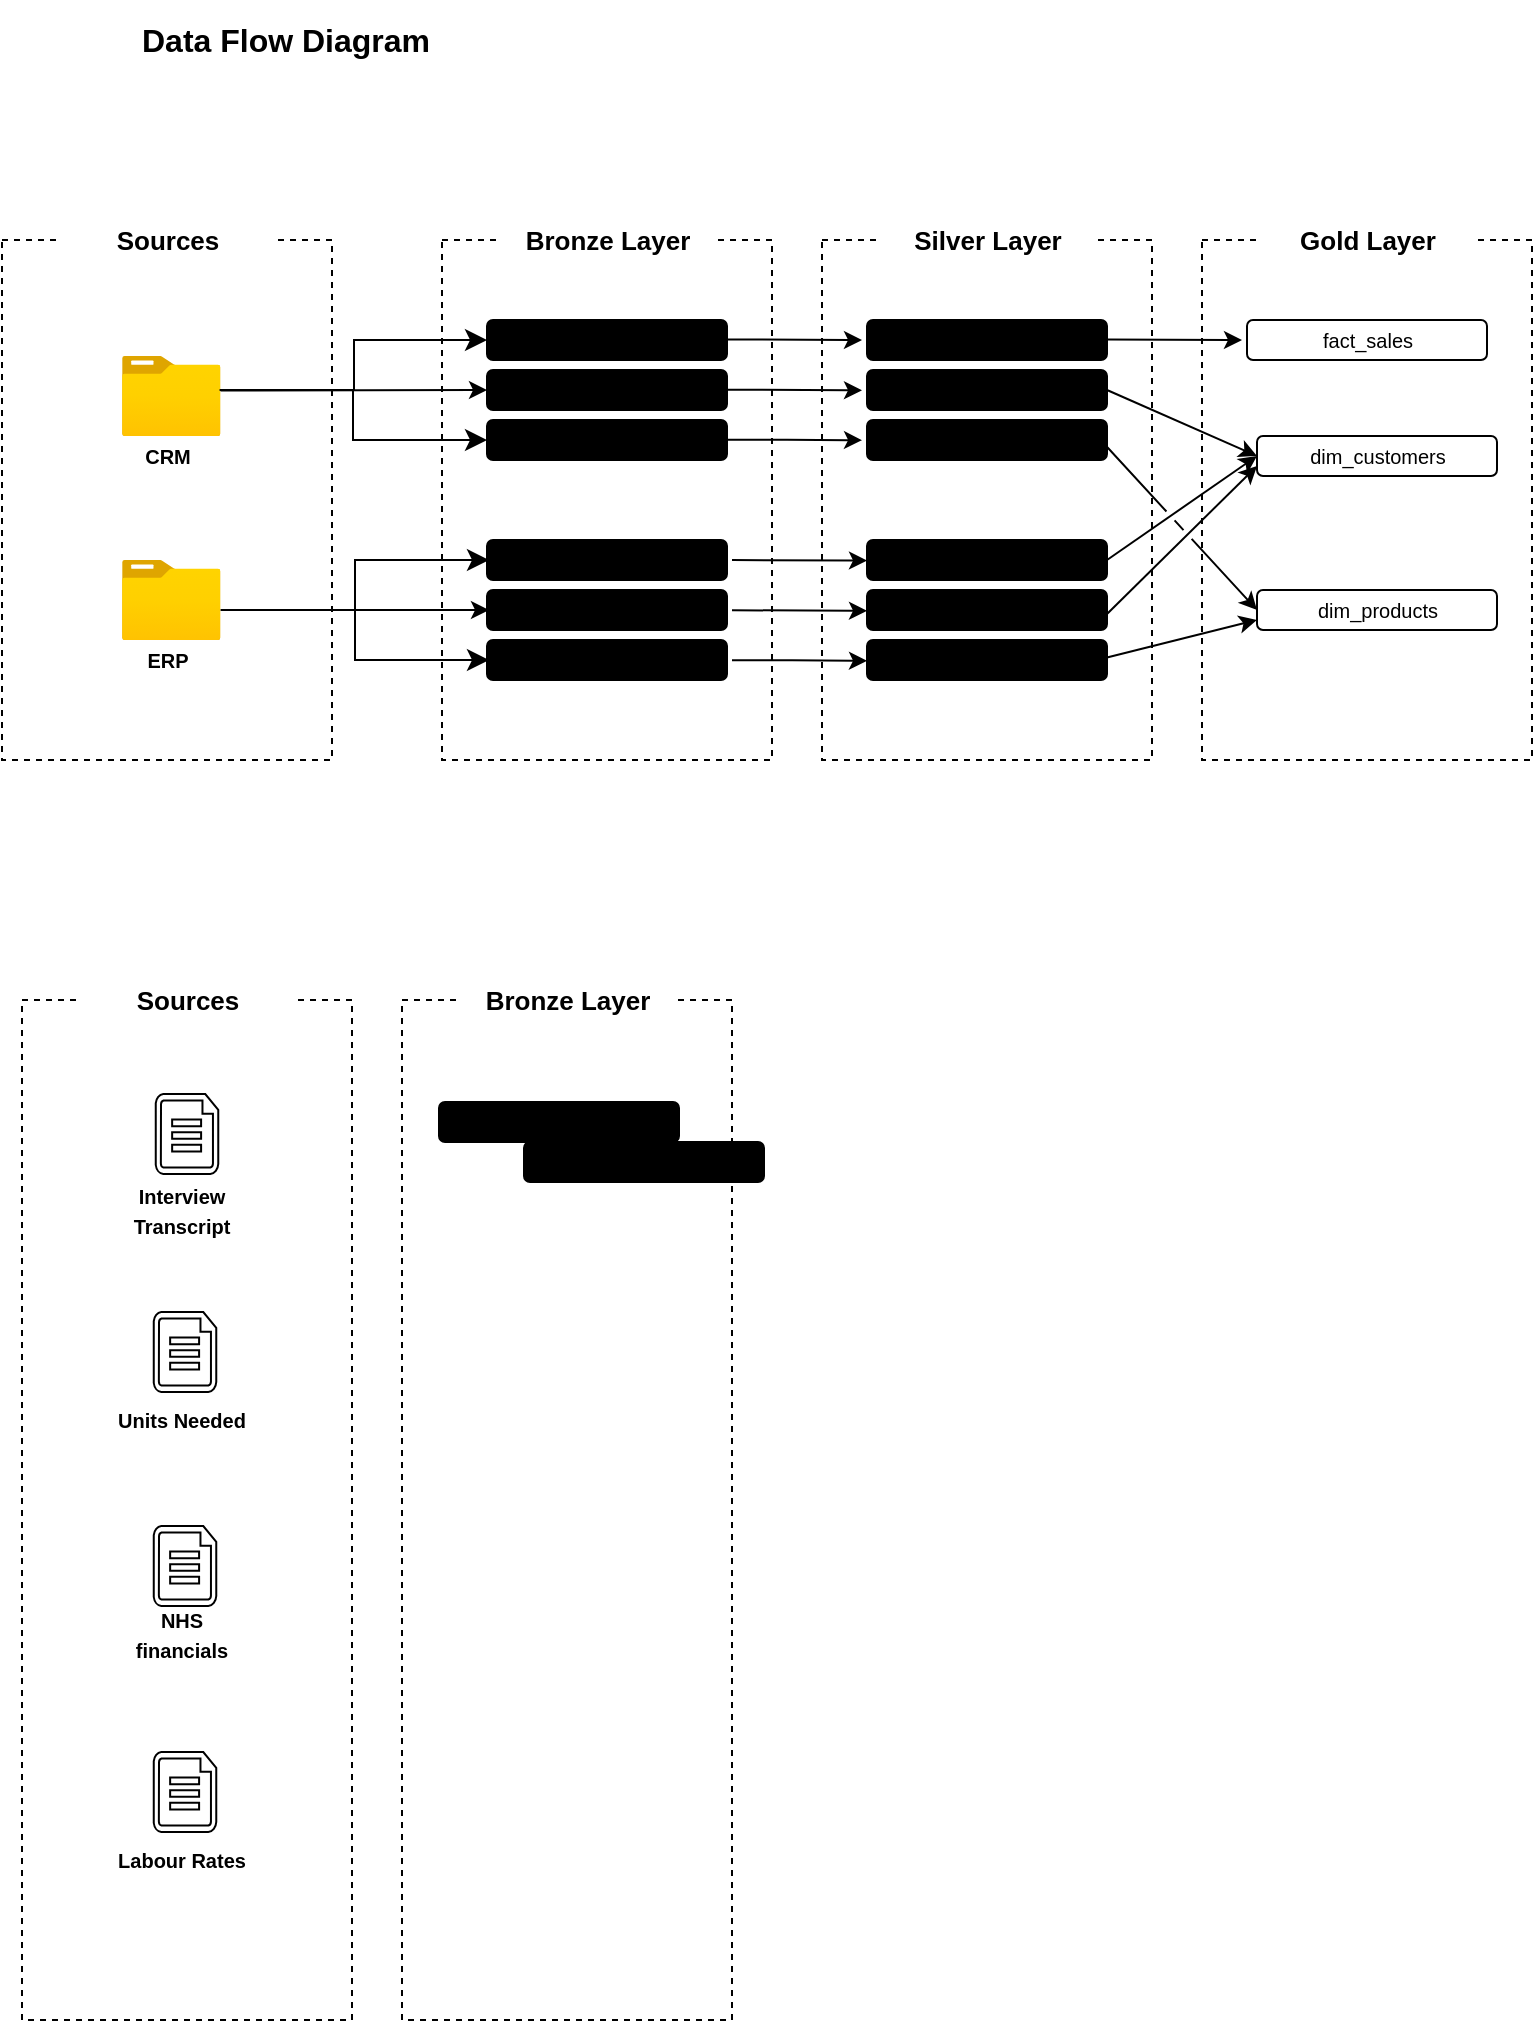 <mxfile version="28.2.1">
  <diagram name="Page-1" id="9TcvYCtM6bu5GCaJ1_Ae">
    <mxGraphModel dx="524" dy="331" grid="1" gridSize="10" guides="1" tooltips="1" connect="1" arrows="1" fold="1" page="1" pageScale="1" pageWidth="850" pageHeight="1100" math="0" shadow="0">
      <root>
        <mxCell id="0" />
        <mxCell id="1" parent="0" />
        <UserObject label="&lt;font style=&quot;font-size: 16px;&quot;&gt;&lt;b style=&quot;&quot;&gt;Data Flow Diagram&lt;/b&gt;&lt;/font&gt;" placeholders="1" name="Variable" id="DM3QBcFuHND1Db2Ao5bA-2">
          <mxCell style="text;html=1;strokeColor=none;fillColor=none;align=center;verticalAlign=middle;whiteSpace=wrap;overflow=hidden;" vertex="1" parent="1">
            <mxGeometry x="147" y="200" width="250" height="40" as="geometry" />
          </mxCell>
        </UserObject>
        <mxCell id="DM3QBcFuHND1Db2Ao5bA-3" value="" style="rounded=0;whiteSpace=wrap;html=1;fillColor=none;dashed=1;" vertex="1" parent="1">
          <mxGeometry x="130" y="320" width="165" height="260" as="geometry" />
        </mxCell>
        <UserObject label="&lt;font style=&quot;font-size: 13px;&quot;&gt;&lt;b style=&quot;&quot;&gt;Sources&lt;/b&gt;&lt;/font&gt;" placeholders="1" name="Variable" id="DM3QBcFuHND1Db2Ao5bA-4">
          <mxCell style="text;html=1;strokeColor=none;fillColor=default;align=center;verticalAlign=middle;whiteSpace=wrap;overflow=hidden;" vertex="1" parent="1">
            <mxGeometry x="157.5" y="300" width="110" height="40" as="geometry" />
          </mxCell>
        </UserObject>
        <mxCell id="DM3QBcFuHND1Db2Ao5bA-5" value="" style="image;aspect=fixed;html=1;points=[];align=center;fontSize=12;image=img/lib/azure2/general/Folder_Blank.svg;" vertex="1" parent="1">
          <mxGeometry x="190" y="378" width="49.29" height="40" as="geometry" />
        </mxCell>
        <UserObject label="&lt;font style=&quot;font-size: 10px;&quot;&gt;&lt;b style=&quot;&quot;&gt;CRM&lt;/b&gt;&lt;/font&gt;" placeholders="1" name="Variable" id="DM3QBcFuHND1Db2Ao5bA-6">
          <mxCell style="text;html=1;strokeColor=none;fillColor=none;align=center;verticalAlign=middle;whiteSpace=wrap;overflow=hidden;" vertex="1" parent="1">
            <mxGeometry x="177.5" y="408" width="70" height="40" as="geometry" />
          </mxCell>
        </UserObject>
        <mxCell id="DM3QBcFuHND1Db2Ao5bA-7" value="" style="image;aspect=fixed;html=1;points=[];align=center;fontSize=12;image=img/lib/azure2/general/Folder_Blank.svg;" vertex="1" parent="1">
          <mxGeometry x="190" y="480" width="49.29" height="40" as="geometry" />
        </mxCell>
        <UserObject label="&lt;span style=&quot;font-size: 10px;&quot;&gt;&lt;b&gt;ERP&lt;/b&gt;&lt;/span&gt;" placeholders="1" name="Variable" id="DM3QBcFuHND1Db2Ao5bA-8">
          <mxCell style="text;html=1;strokeColor=none;fillColor=none;align=center;verticalAlign=middle;whiteSpace=wrap;overflow=hidden;" vertex="1" parent="1">
            <mxGeometry x="177.5" y="510" width="70" height="40" as="geometry" />
          </mxCell>
        </UserObject>
        <mxCell id="DM3QBcFuHND1Db2Ao5bA-9" value="" style="rounded=0;whiteSpace=wrap;html=1;fillColor=none;dashed=1;" vertex="1" parent="1">
          <mxGeometry x="350" y="320" width="165" height="260" as="geometry" />
        </mxCell>
        <UserObject label="&lt;span style=&quot;font-size: 13px;&quot;&gt;&lt;b&gt;&lt;font style=&quot;color: light-dark(rgb(0, 0, 0), rgb(0, 0, 0));&quot;&gt;Bronze Layer&lt;/font&gt;&lt;/b&gt;&lt;/span&gt;" placeholders="1" name="Variable" id="DM3QBcFuHND1Db2Ao5bA-10">
          <mxCell style="text;html=1;strokeColor=none;fillColor=light-dark(#FFFFFF,#F4A261);align=center;verticalAlign=middle;whiteSpace=wrap;overflow=hidden;" vertex="1" parent="1">
            <mxGeometry x="377.5" y="300" width="110" height="40" as="geometry" />
          </mxCell>
        </UserObject>
        <mxCell id="DM3QBcFuHND1Db2Ao5bA-11" value="&lt;font style=&quot;color: light-dark(rgb(0, 0, 0), rgb(0, 0, 0)); font-size: 10px;&quot;&gt;crm_sales_details&lt;/font&gt;" style="rounded=1;whiteSpace=wrap;html=1;strokeColor=light-dark(#000000,#1A2929);fillColor=light-dark(#000000,#F4A261);" vertex="1" parent="1">
          <mxGeometry x="372.5" y="360" width="120" height="20" as="geometry" />
        </mxCell>
        <mxCell id="DM3QBcFuHND1Db2Ao5bA-12" value="&lt;font style=&quot;color: light-dark(rgb(0, 0, 0), rgb(0, 0, 0)); font-size: 10px;&quot;&gt;crm_cust_info&lt;/font&gt;" style="rounded=1;whiteSpace=wrap;html=1;strokeColor=light-dark(#000000,#1A2929);fillColor=light-dark(#000000,#F4A261);" vertex="1" parent="1">
          <mxGeometry x="372.5" y="385" width="120" height="20" as="geometry" />
        </mxCell>
        <mxCell id="DM3QBcFuHND1Db2Ao5bA-13" value="&lt;font style=&quot;color: light-dark(rgb(0, 0, 0), rgb(0, 0, 0)); font-size: 10px;&quot;&gt;crm_prd_info&lt;/font&gt;" style="rounded=1;whiteSpace=wrap;html=1;strokeColor=light-dark(#000000,#1A2929);fillColor=light-dark(#000000,#F4A261);" vertex="1" parent="1">
          <mxGeometry x="372.5" y="410" width="120" height="20" as="geometry" />
        </mxCell>
        <mxCell id="DM3QBcFuHND1Db2Ao5bA-14" value="&lt;font style=&quot;color: light-dark(rgb(0, 0, 0), rgb(0, 0, 0)); font-size: 10px;&quot;&gt;erp_cust_info&lt;/font&gt;" style="rounded=1;whiteSpace=wrap;html=1;strokeColor=light-dark(#000000,#1A2929);fillColor=light-dark(#000000,#F4A261);" vertex="1" parent="1">
          <mxGeometry x="372.5" y="470" width="120" height="20" as="geometry" />
        </mxCell>
        <mxCell id="DM3QBcFuHND1Db2Ao5bA-15" value="&lt;font style=&quot;color: light-dark(rgb(0, 0, 0), rgb(0, 0, 0)); font-size: 10px;&quot;&gt;erp_loc_a101&lt;/font&gt;" style="rounded=1;whiteSpace=wrap;html=1;strokeColor=light-dark(#000000,#1A2929);fillColor=light-dark(#000000,#F4A261);" vertex="1" parent="1">
          <mxGeometry x="372.5" y="495" width="120" height="20" as="geometry" />
        </mxCell>
        <mxCell id="DM3QBcFuHND1Db2Ao5bA-16" value="&lt;font style=&quot;color: light-dark(rgb(0, 0, 0), rgb(0, 0, 0)); font-size: 10px;&quot;&gt;erp_px_cat_g1v2&lt;/font&gt;" style="rounded=1;whiteSpace=wrap;html=1;strokeColor=light-dark(#000000,#1A2929);fillColor=light-dark(#000000,#F4A261);" vertex="1" parent="1">
          <mxGeometry x="372.5" y="520" width="120" height="20" as="geometry" />
        </mxCell>
        <mxCell id="DM3QBcFuHND1Db2Ao5bA-17" value="" style="rounded=0;whiteSpace=wrap;html=1;fillColor=none;dashed=1;" vertex="1" parent="1">
          <mxGeometry x="540" y="320" width="165" height="260" as="geometry" />
        </mxCell>
        <UserObject label="&lt;span style=&quot;font-size: 13px;&quot;&gt;&lt;b&gt;&lt;font style=&quot;color: light-dark(rgb(0, 0, 0), rgb(0, 0, 0));&quot;&gt;Silver Layer&lt;/font&gt;&lt;/b&gt;&lt;/span&gt;" placeholders="1" name="Variable" id="DM3QBcFuHND1Db2Ao5bA-18">
          <mxCell style="text;html=1;strokeColor=none;fillColor=light-dark(#FFFFFF,#D6CCC2);align=center;verticalAlign=middle;whiteSpace=wrap;overflow=hidden;" vertex="1" parent="1">
            <mxGeometry x="567.5" y="300" width="110" height="40" as="geometry" />
          </mxCell>
        </UserObject>
        <mxCell id="DM3QBcFuHND1Db2Ao5bA-19" value="&lt;font style=&quot;color: light-dark(rgb(0, 0, 0), rgb(0, 0, 0)); font-size: 10px;&quot;&gt;crm_sales_details&lt;/font&gt;" style="rounded=1;whiteSpace=wrap;html=1;strokeColor=light-dark(#000000,#1A2929);fillColor=light-dark(#000000,#D6CCC2);" vertex="1" parent="1">
          <mxGeometry x="562.5" y="360" width="120" height="20" as="geometry" />
        </mxCell>
        <mxCell id="DM3QBcFuHND1Db2Ao5bA-20" value="&lt;font style=&quot;color: light-dark(rgb(0, 0, 0), rgb(0, 0, 0)); font-size: 10px;&quot;&gt;crm_cust_info&lt;/font&gt;" style="rounded=1;whiteSpace=wrap;html=1;strokeColor=light-dark(#000000,#1A2929);fillColor=light-dark(#000000,#D6CCC2);" vertex="1" parent="1">
          <mxGeometry x="562.5" y="385" width="120" height="20" as="geometry" />
        </mxCell>
        <mxCell id="DM3QBcFuHND1Db2Ao5bA-21" value="&lt;font style=&quot;color: light-dark(rgb(0, 0, 0), rgb(0, 0, 0)); font-size: 10px;&quot;&gt;crm_prd_info&lt;/font&gt;" style="rounded=1;whiteSpace=wrap;html=1;strokeColor=light-dark(#000000,#1A2929);fillColor=light-dark(#000000,#D6CCC2);" vertex="1" parent="1">
          <mxGeometry x="562.5" y="410" width="120" height="20" as="geometry" />
        </mxCell>
        <mxCell id="DM3QBcFuHND1Db2Ao5bA-22" value="&lt;font style=&quot;color: light-dark(rgb(0, 0, 0), rgb(0, 0, 0)); font-size: 10px;&quot;&gt;erp_cust_info&lt;/font&gt;" style="rounded=1;whiteSpace=wrap;html=1;strokeColor=light-dark(#000000,#1A2929);fillColor=light-dark(#000000,#D6CCC2);" vertex="1" parent="1">
          <mxGeometry x="562.5" y="470" width="120" height="20" as="geometry" />
        </mxCell>
        <mxCell id="DM3QBcFuHND1Db2Ao5bA-23" value="&lt;font style=&quot;color: light-dark(rgb(0, 0, 0), rgb(0, 0, 0)); font-size: 10px;&quot;&gt;erp_loc_a101&lt;/font&gt;" style="rounded=1;whiteSpace=wrap;html=1;strokeColor=light-dark(#000000,#1A2929);fillColor=light-dark(#000000,#D6CCC2);" vertex="1" parent="1">
          <mxGeometry x="562.5" y="495" width="120" height="20" as="geometry" />
        </mxCell>
        <mxCell id="DM3QBcFuHND1Db2Ao5bA-24" value="&lt;font style=&quot;color: light-dark(rgb(0, 0, 0), rgb(0, 0, 0)); font-size: 10px;&quot;&gt;erp_px_cat_g1v2&lt;/font&gt;" style="rounded=1;whiteSpace=wrap;html=1;strokeColor=light-dark(#000000,#1A2929);fillColor=light-dark(#000000,#D6CCC2);" vertex="1" parent="1">
          <mxGeometry x="562.5" y="520" width="120" height="20" as="geometry" />
        </mxCell>
        <mxCell id="DM3QBcFuHND1Db2Ao5bA-25" value="" style="endArrow=classic;html=1;rounded=0;exitX=1;exitY=0.432;exitDx=0;exitDy=0;exitPerimeter=0;entryX=0;entryY=0.5;entryDx=0;entryDy=0;" edge="1" parent="1" source="DM3QBcFuHND1Db2Ao5bA-5" target="DM3QBcFuHND1Db2Ao5bA-12">
          <mxGeometry width="50" height="50" relative="1" as="geometry">
            <mxPoint x="290" y="420" as="sourcePoint" />
            <mxPoint x="340" y="370" as="targetPoint" />
          </mxGeometry>
        </mxCell>
        <mxCell id="DM3QBcFuHND1Db2Ao5bA-26" value="" style="edgeStyle=elbowEdgeStyle;elbow=horizontal;endArrow=classic;html=1;curved=0;rounded=0;endSize=8;startSize=8;entryX=0;entryY=0.5;entryDx=0;entryDy=0;" edge="1" parent="1" target="DM3QBcFuHND1Db2Ao5bA-11">
          <mxGeometry width="50" height="50" relative="1" as="geometry">
            <mxPoint x="239.29" y="395" as="sourcePoint" />
            <mxPoint x="289.29" y="345" as="targetPoint" />
          </mxGeometry>
        </mxCell>
        <mxCell id="DM3QBcFuHND1Db2Ao5bA-27" value="" style="edgeStyle=elbowEdgeStyle;elbow=horizontal;endArrow=classic;html=1;curved=0;rounded=0;endSize=8;startSize=8;entryX=0;entryY=0.5;entryDx=0;entryDy=0;" edge="1" parent="1" target="DM3QBcFuHND1Db2Ao5bA-13">
          <mxGeometry width="50" height="50" relative="1" as="geometry">
            <mxPoint x="238.79" y="395" as="sourcePoint" />
            <mxPoint x="372.5" y="370" as="targetPoint" />
          </mxGeometry>
        </mxCell>
        <mxCell id="DM3QBcFuHND1Db2Ao5bA-28" value="" style="endArrow=classic;html=1;rounded=0;exitX=1;exitY=0.432;exitDx=0;exitDy=0;exitPerimeter=0;entryX=0;entryY=0.5;entryDx=0;entryDy=0;" edge="1" parent="1">
          <mxGeometry width="50" height="50" relative="1" as="geometry">
            <mxPoint x="239.5" y="505" as="sourcePoint" />
            <mxPoint x="373.5" y="505" as="targetPoint" />
          </mxGeometry>
        </mxCell>
        <mxCell id="DM3QBcFuHND1Db2Ao5bA-29" value="" style="edgeStyle=elbowEdgeStyle;elbow=horizontal;endArrow=classic;html=1;curved=0;rounded=0;endSize=8;startSize=8;entryX=0;entryY=0.5;entryDx=0;entryDy=0;" edge="1" parent="1">
          <mxGeometry width="50" height="50" relative="1" as="geometry">
            <mxPoint x="239.79" y="505" as="sourcePoint" />
            <mxPoint x="373.5" y="480" as="targetPoint" />
          </mxGeometry>
        </mxCell>
        <mxCell id="DM3QBcFuHND1Db2Ao5bA-30" value="" style="edgeStyle=elbowEdgeStyle;elbow=horizontal;endArrow=classic;html=1;curved=0;rounded=0;endSize=8;startSize=8;entryX=0;entryY=0.5;entryDx=0;entryDy=0;" edge="1" parent="1">
          <mxGeometry width="50" height="50" relative="1" as="geometry">
            <mxPoint x="239.29" y="505" as="sourcePoint" />
            <mxPoint x="373.5" y="530" as="targetPoint" />
          </mxGeometry>
        </mxCell>
        <mxCell id="DM3QBcFuHND1Db2Ao5bA-31" value="" style="endArrow=classic;html=1;rounded=0;exitX=1;exitY=0.432;exitDx=0;exitDy=0;exitPerimeter=0;" edge="1" parent="1">
          <mxGeometry width="50" height="50" relative="1" as="geometry">
            <mxPoint x="492.5" y="369.71" as="sourcePoint" />
            <mxPoint x="560" y="370" as="targetPoint" />
          </mxGeometry>
        </mxCell>
        <mxCell id="DM3QBcFuHND1Db2Ao5bA-32" value="" style="endArrow=classic;html=1;rounded=0;exitX=1;exitY=0.432;exitDx=0;exitDy=0;exitPerimeter=0;" edge="1" parent="1">
          <mxGeometry width="50" height="50" relative="1" as="geometry">
            <mxPoint x="492.5" y="394.83" as="sourcePoint" />
            <mxPoint x="560" y="395.12" as="targetPoint" />
          </mxGeometry>
        </mxCell>
        <mxCell id="DM3QBcFuHND1Db2Ao5bA-33" value="" style="endArrow=classic;html=1;rounded=0;exitX=1;exitY=0.432;exitDx=0;exitDy=0;exitPerimeter=0;" edge="1" parent="1">
          <mxGeometry width="50" height="50" relative="1" as="geometry">
            <mxPoint x="492.5" y="419.83" as="sourcePoint" />
            <mxPoint x="560" y="420.12" as="targetPoint" />
            <Array as="points">
              <mxPoint x="522.5" y="419.83" />
            </Array>
          </mxGeometry>
        </mxCell>
        <mxCell id="DM3QBcFuHND1Db2Ao5bA-34" value="" style="endArrow=classic;html=1;rounded=0;exitX=1;exitY=0.432;exitDx=0;exitDy=0;exitPerimeter=0;" edge="1" parent="1">
          <mxGeometry width="50" height="50" relative="1" as="geometry">
            <mxPoint x="495" y="480" as="sourcePoint" />
            <mxPoint x="562.5" y="480.29" as="targetPoint" />
          </mxGeometry>
        </mxCell>
        <mxCell id="DM3QBcFuHND1Db2Ao5bA-35" value="" style="endArrow=classic;html=1;rounded=0;exitX=1;exitY=0.432;exitDx=0;exitDy=0;exitPerimeter=0;" edge="1" parent="1">
          <mxGeometry width="50" height="50" relative="1" as="geometry">
            <mxPoint x="495" y="505.12" as="sourcePoint" />
            <mxPoint x="562.5" y="505.41" as="targetPoint" />
          </mxGeometry>
        </mxCell>
        <mxCell id="DM3QBcFuHND1Db2Ao5bA-36" value="" style="endArrow=classic;html=1;rounded=0;exitX=1;exitY=0.432;exitDx=0;exitDy=0;exitPerimeter=0;" edge="1" parent="1">
          <mxGeometry width="50" height="50" relative="1" as="geometry">
            <mxPoint x="495" y="530.12" as="sourcePoint" />
            <mxPoint x="562.5" y="530.41" as="targetPoint" />
            <Array as="points">
              <mxPoint x="525" y="530.12" />
            </Array>
          </mxGeometry>
        </mxCell>
        <mxCell id="DM3QBcFuHND1Db2Ao5bA-37" value="" style="rounded=0;whiteSpace=wrap;html=1;fillColor=none;dashed=1;" vertex="1" parent="1">
          <mxGeometry x="730" y="320" width="165" height="260" as="geometry" />
        </mxCell>
        <UserObject label="&lt;span style=&quot;font-size: 13px;&quot;&gt;&lt;b&gt;&lt;font style=&quot;color: light-dark(rgb(0, 0, 0), rgb(0, 0, 0));&quot;&gt;Gold Layer&lt;/font&gt;&lt;/b&gt;&lt;/span&gt;" placeholders="1" name="Variable" id="DM3QBcFuHND1Db2Ao5bA-38">
          <mxCell style="text;html=1;strokeColor=none;fillColor=light-dark(#FFFFFF,#FCBF49);align=center;verticalAlign=middle;whiteSpace=wrap;overflow=hidden;" vertex="1" parent="1">
            <mxGeometry x="757.5" y="300" width="110" height="40" as="geometry" />
          </mxCell>
        </UserObject>
        <mxCell id="DM3QBcFuHND1Db2Ao5bA-39" value="&lt;font style=&quot;color: light-dark(rgb(0, 0, 0), rgb(0, 0, 0)); font-size: 10px;&quot;&gt;fact_sales&lt;/font&gt;" style="rounded=1;whiteSpace=wrap;html=1;strokeColor=light-dark(#000000,#1A2929);fillColor=light-dark(#FFFFFF,#FCBF49);" vertex="1" parent="1">
          <mxGeometry x="752.5" y="360" width="120" height="20" as="geometry" />
        </mxCell>
        <mxCell id="DM3QBcFuHND1Db2Ao5bA-40" value="&lt;font style=&quot;color: light-dark(rgb(0, 0, 0), rgb(0, 0, 0)); font-size: 10px;&quot;&gt;dim_customers&lt;/font&gt;" style="rounded=1;whiteSpace=wrap;html=1;strokeColor=light-dark(#000000,#1A2929);fillColor=light-dark(#FFFFFF,#FCBF49);" vertex="1" parent="1">
          <mxGeometry x="757.5" y="418" width="120" height="20" as="geometry" />
        </mxCell>
        <mxCell id="DM3QBcFuHND1Db2Ao5bA-41" value="&lt;font style=&quot;color: light-dark(rgb(0, 0, 0), rgb(0, 0, 0)); font-size: 10px;&quot;&gt;dim_products&lt;/font&gt;" style="rounded=1;whiteSpace=wrap;html=1;strokeColor=light-dark(#000000,#1A2929);fillColor=light-dark(#FFFFFF,#FCBF49);" vertex="1" parent="1">
          <mxGeometry x="757.5" y="495" width="120" height="20" as="geometry" />
        </mxCell>
        <mxCell id="DM3QBcFuHND1Db2Ao5bA-42" value="" style="endArrow=classic;html=1;rounded=0;exitX=1;exitY=0.432;exitDx=0;exitDy=0;exitPerimeter=0;jumpStyle=gap;" edge="1" parent="1">
          <mxGeometry width="50" height="50" relative="1" as="geometry">
            <mxPoint x="682.5" y="369.71" as="sourcePoint" />
            <mxPoint x="750" y="370" as="targetPoint" />
          </mxGeometry>
        </mxCell>
        <mxCell id="DM3QBcFuHND1Db2Ao5bA-43" value="" style="endArrow=classic;html=1;rounded=0;entryX=0;entryY=0.5;entryDx=0;entryDy=0;exitX=1;exitY=0.5;exitDx=0;exitDy=0;jumpStyle=gap;" edge="1" parent="1" source="DM3QBcFuHND1Db2Ao5bA-20" target="DM3QBcFuHND1Db2Ao5bA-40">
          <mxGeometry width="50" height="50" relative="1" as="geometry">
            <mxPoint x="680" y="400" as="sourcePoint" />
            <mxPoint x="730" y="350" as="targetPoint" />
          </mxGeometry>
        </mxCell>
        <mxCell id="DM3QBcFuHND1Db2Ao5bA-44" value="" style="endArrow=classic;html=1;rounded=0;entryX=0;entryY=0.5;entryDx=0;entryDy=0;exitX=1;exitY=0.5;exitDx=0;exitDy=0;jumpStyle=gap;" edge="1" parent="1" source="DM3QBcFuHND1Db2Ao5bA-22" target="DM3QBcFuHND1Db2Ao5bA-40">
          <mxGeometry width="50" height="50" relative="1" as="geometry">
            <mxPoint x="710" y="440" as="sourcePoint" />
            <mxPoint x="785" y="473" as="targetPoint" />
          </mxGeometry>
        </mxCell>
        <mxCell id="DM3QBcFuHND1Db2Ao5bA-45" value="" style="endArrow=classic;html=1;rounded=0;entryX=0;entryY=0.75;entryDx=0;entryDy=0;exitX=1;exitY=0.5;exitDx=0;exitDy=0;jumpStyle=gap;" edge="1" parent="1" target="DM3QBcFuHND1Db2Ao5bA-40">
          <mxGeometry width="50" height="50" relative="1" as="geometry">
            <mxPoint x="682.5" y="507" as="sourcePoint" />
            <mxPoint x="757.5" y="540" as="targetPoint" />
          </mxGeometry>
        </mxCell>
        <mxCell id="DM3QBcFuHND1Db2Ao5bA-46" value="" style="endArrow=classic;html=1;rounded=0;entryX=0;entryY=0.5;entryDx=0;entryDy=0;exitX=1;exitY=0.5;exitDx=0;exitDy=0;jumpStyle=gap;" edge="1" parent="1" target="DM3QBcFuHND1Db2Ao5bA-41">
          <mxGeometry width="50" height="50" relative="1" as="geometry">
            <mxPoint x="677.5" y="418" as="sourcePoint" />
            <mxPoint x="752.5" y="451" as="targetPoint" />
          </mxGeometry>
        </mxCell>
        <mxCell id="DM3QBcFuHND1Db2Ao5bA-47" value="" style="endArrow=classic;html=1;rounded=0;entryX=0;entryY=0.75;entryDx=0;entryDy=0;exitX=1;exitY=0.5;exitDx=0;exitDy=0;jumpStyle=gap;" edge="1" parent="1" target="DM3QBcFuHND1Db2Ao5bA-41">
          <mxGeometry width="50" height="50" relative="1" as="geometry">
            <mxPoint x="677.5" y="530" as="sourcePoint" />
            <mxPoint x="752.5" y="563" as="targetPoint" />
          </mxGeometry>
        </mxCell>
        <mxCell id="DM3QBcFuHND1Db2Ao5bA-48" value="" style="rounded=0;whiteSpace=wrap;html=1;fillColor=none;dashed=1;" vertex="1" parent="1">
          <mxGeometry x="140" y="700" width="165" height="510" as="geometry" />
        </mxCell>
        <UserObject label="&lt;font style=&quot;font-size: 13px;&quot;&gt;&lt;b style=&quot;&quot;&gt;Sources&lt;/b&gt;&lt;/font&gt;" placeholders="1" name="Variable" id="DM3QBcFuHND1Db2Ao5bA-49">
          <mxCell style="text;html=1;strokeColor=none;fillColor=default;align=center;verticalAlign=middle;whiteSpace=wrap;overflow=hidden;" vertex="1" parent="1">
            <mxGeometry x="167.5" y="680" width="110" height="40" as="geometry" />
          </mxCell>
        </UserObject>
        <mxCell id="DM3QBcFuHND1Db2Ao5bA-50" value="" style="verticalLabelPosition=bottom;html=1;verticalAlign=top;align=center;shape=mxgraph.azure.cloud_services_configuration_file;pointerEvents=1;" vertex="1" parent="1">
          <mxGeometry x="206.88" y="747" width="31.25" height="40" as="geometry" />
        </mxCell>
        <UserObject label="&lt;font style=&quot;font-size: 10px;&quot;&gt;&lt;b style=&quot;&quot;&gt;Interview Transcript&lt;/b&gt;&lt;/font&gt;" placeholders="1" name="Variable" id="DM3QBcFuHND1Db2Ao5bA-51">
          <mxCell style="text;html=1;strokeColor=none;fillColor=none;align=center;verticalAlign=middle;whiteSpace=wrap;overflow=hidden;" vertex="1" parent="1">
            <mxGeometry x="184.5" y="785" width="70" height="40" as="geometry" />
          </mxCell>
        </UserObject>
        <mxCell id="DM3QBcFuHND1Db2Ao5bA-52" value="" style="verticalLabelPosition=bottom;html=1;verticalAlign=top;align=center;shape=mxgraph.azure.cloud_services_configuration_file;pointerEvents=1;" vertex="1" parent="1">
          <mxGeometry x="205.88" y="856" width="31.25" height="40" as="geometry" />
        </mxCell>
        <UserObject label="&lt;font style=&quot;font-size: 10px;&quot;&gt;&lt;b style=&quot;&quot;&gt;Units Needed&lt;/b&gt;&lt;/font&gt;" placeholders="1" name="Variable" id="DM3QBcFuHND1Db2Ao5bA-53">
          <mxCell style="text;html=1;strokeColor=none;fillColor=none;align=center;verticalAlign=middle;whiteSpace=wrap;overflow=hidden;" vertex="1" parent="1">
            <mxGeometry x="184.5" y="890" width="70" height="40" as="geometry" />
          </mxCell>
        </UserObject>
        <mxCell id="DM3QBcFuHND1Db2Ao5bA-54" value="" style="verticalLabelPosition=bottom;html=1;verticalAlign=top;align=center;shape=mxgraph.azure.cloud_services_configuration_file;pointerEvents=1;" vertex="1" parent="1">
          <mxGeometry x="205.88" y="963" width="31.25" height="40" as="geometry" />
        </mxCell>
        <UserObject label="&lt;font style=&quot;font-size: 10px;&quot;&gt;&lt;b style=&quot;&quot;&gt;NHS financials&lt;/b&gt;&lt;/font&gt;" placeholders="1" name="Variable" id="DM3QBcFuHND1Db2Ao5bA-55">
          <mxCell style="text;html=1;strokeColor=none;fillColor=none;align=center;verticalAlign=middle;whiteSpace=wrap;overflow=hidden;" vertex="1" parent="1">
            <mxGeometry x="184.5" y="997" width="70" height="40" as="geometry" />
          </mxCell>
        </UserObject>
        <mxCell id="DM3QBcFuHND1Db2Ao5bA-56" value="" style="verticalLabelPosition=bottom;html=1;verticalAlign=top;align=center;shape=mxgraph.azure.cloud_services_configuration_file;pointerEvents=1;" vertex="1" parent="1">
          <mxGeometry x="205.88" y="1076" width="31.25" height="40" as="geometry" />
        </mxCell>
        <UserObject label="&lt;font style=&quot;font-size: 10px;&quot;&gt;&lt;b style=&quot;&quot;&gt;Labour Rates&lt;/b&gt;&lt;/font&gt;" placeholders="1" name="Variable" id="DM3QBcFuHND1Db2Ao5bA-57">
          <mxCell style="text;html=1;strokeColor=none;fillColor=none;align=center;verticalAlign=middle;whiteSpace=wrap;overflow=hidden;" vertex="1" parent="1">
            <mxGeometry x="184.5" y="1110" width="70" height="40" as="geometry" />
          </mxCell>
        </UserObject>
        <mxCell id="DM3QBcFuHND1Db2Ao5bA-58" value="" style="rounded=0;whiteSpace=wrap;html=1;fillColor=none;dashed=1;" vertex="1" parent="1">
          <mxGeometry x="330" y="700" width="165" height="510" as="geometry" />
        </mxCell>
        <UserObject label="&lt;span style=&quot;font-size: 13px;&quot;&gt;&lt;b&gt;&lt;font style=&quot;color: light-dark(rgb(0, 0, 0), rgb(0, 0, 0));&quot;&gt;Bronze Layer&lt;/font&gt;&lt;/b&gt;&lt;/span&gt;" placeholders="1" name="Variable" id="DM3QBcFuHND1Db2Ao5bA-59">
          <mxCell style="text;html=1;strokeColor=none;fillColor=light-dark(#FFFFFF,#F4A261);align=center;verticalAlign=middle;whiteSpace=wrap;overflow=hidden;" vertex="1" parent="1">
            <mxGeometry x="357.5" y="680" width="110" height="40" as="geometry" />
          </mxCell>
        </UserObject>
        <mxCell id="DM3QBcFuHND1Db2Ao5bA-60" value="&lt;font style=&quot;color: light-dark(rgb(0, 0, 0), rgb(0, 0, 0)); font-size: 10px;&quot;&gt;Original transcript text&lt;/font&gt;" style="rounded=1;whiteSpace=wrap;html=1;strokeColor=light-dark(#000000,#1A2929);fillColor=light-dark(#000000,#F4A261);" vertex="1" parent="1">
          <mxGeometry x="348.5" y="751" width="120" height="20" as="geometry" />
        </mxCell>
        <mxCell id="DM3QBcFuHND1Db2Ao5bA-61" value="&lt;font style=&quot;color: light-dark(rgb(0, 0, 0), rgb(0, 0, 0)); font-size: 10px;&quot;&gt;Original transcript text&lt;/font&gt;" style="rounded=1;whiteSpace=wrap;html=1;strokeColor=light-dark(#000000,#1A2929);fillColor=light-dark(#000000,#F4A261);" vertex="1" parent="1">
          <mxGeometry x="391" y="771" width="120" height="20" as="geometry" />
        </mxCell>
      </root>
    </mxGraphModel>
  </diagram>
</mxfile>
